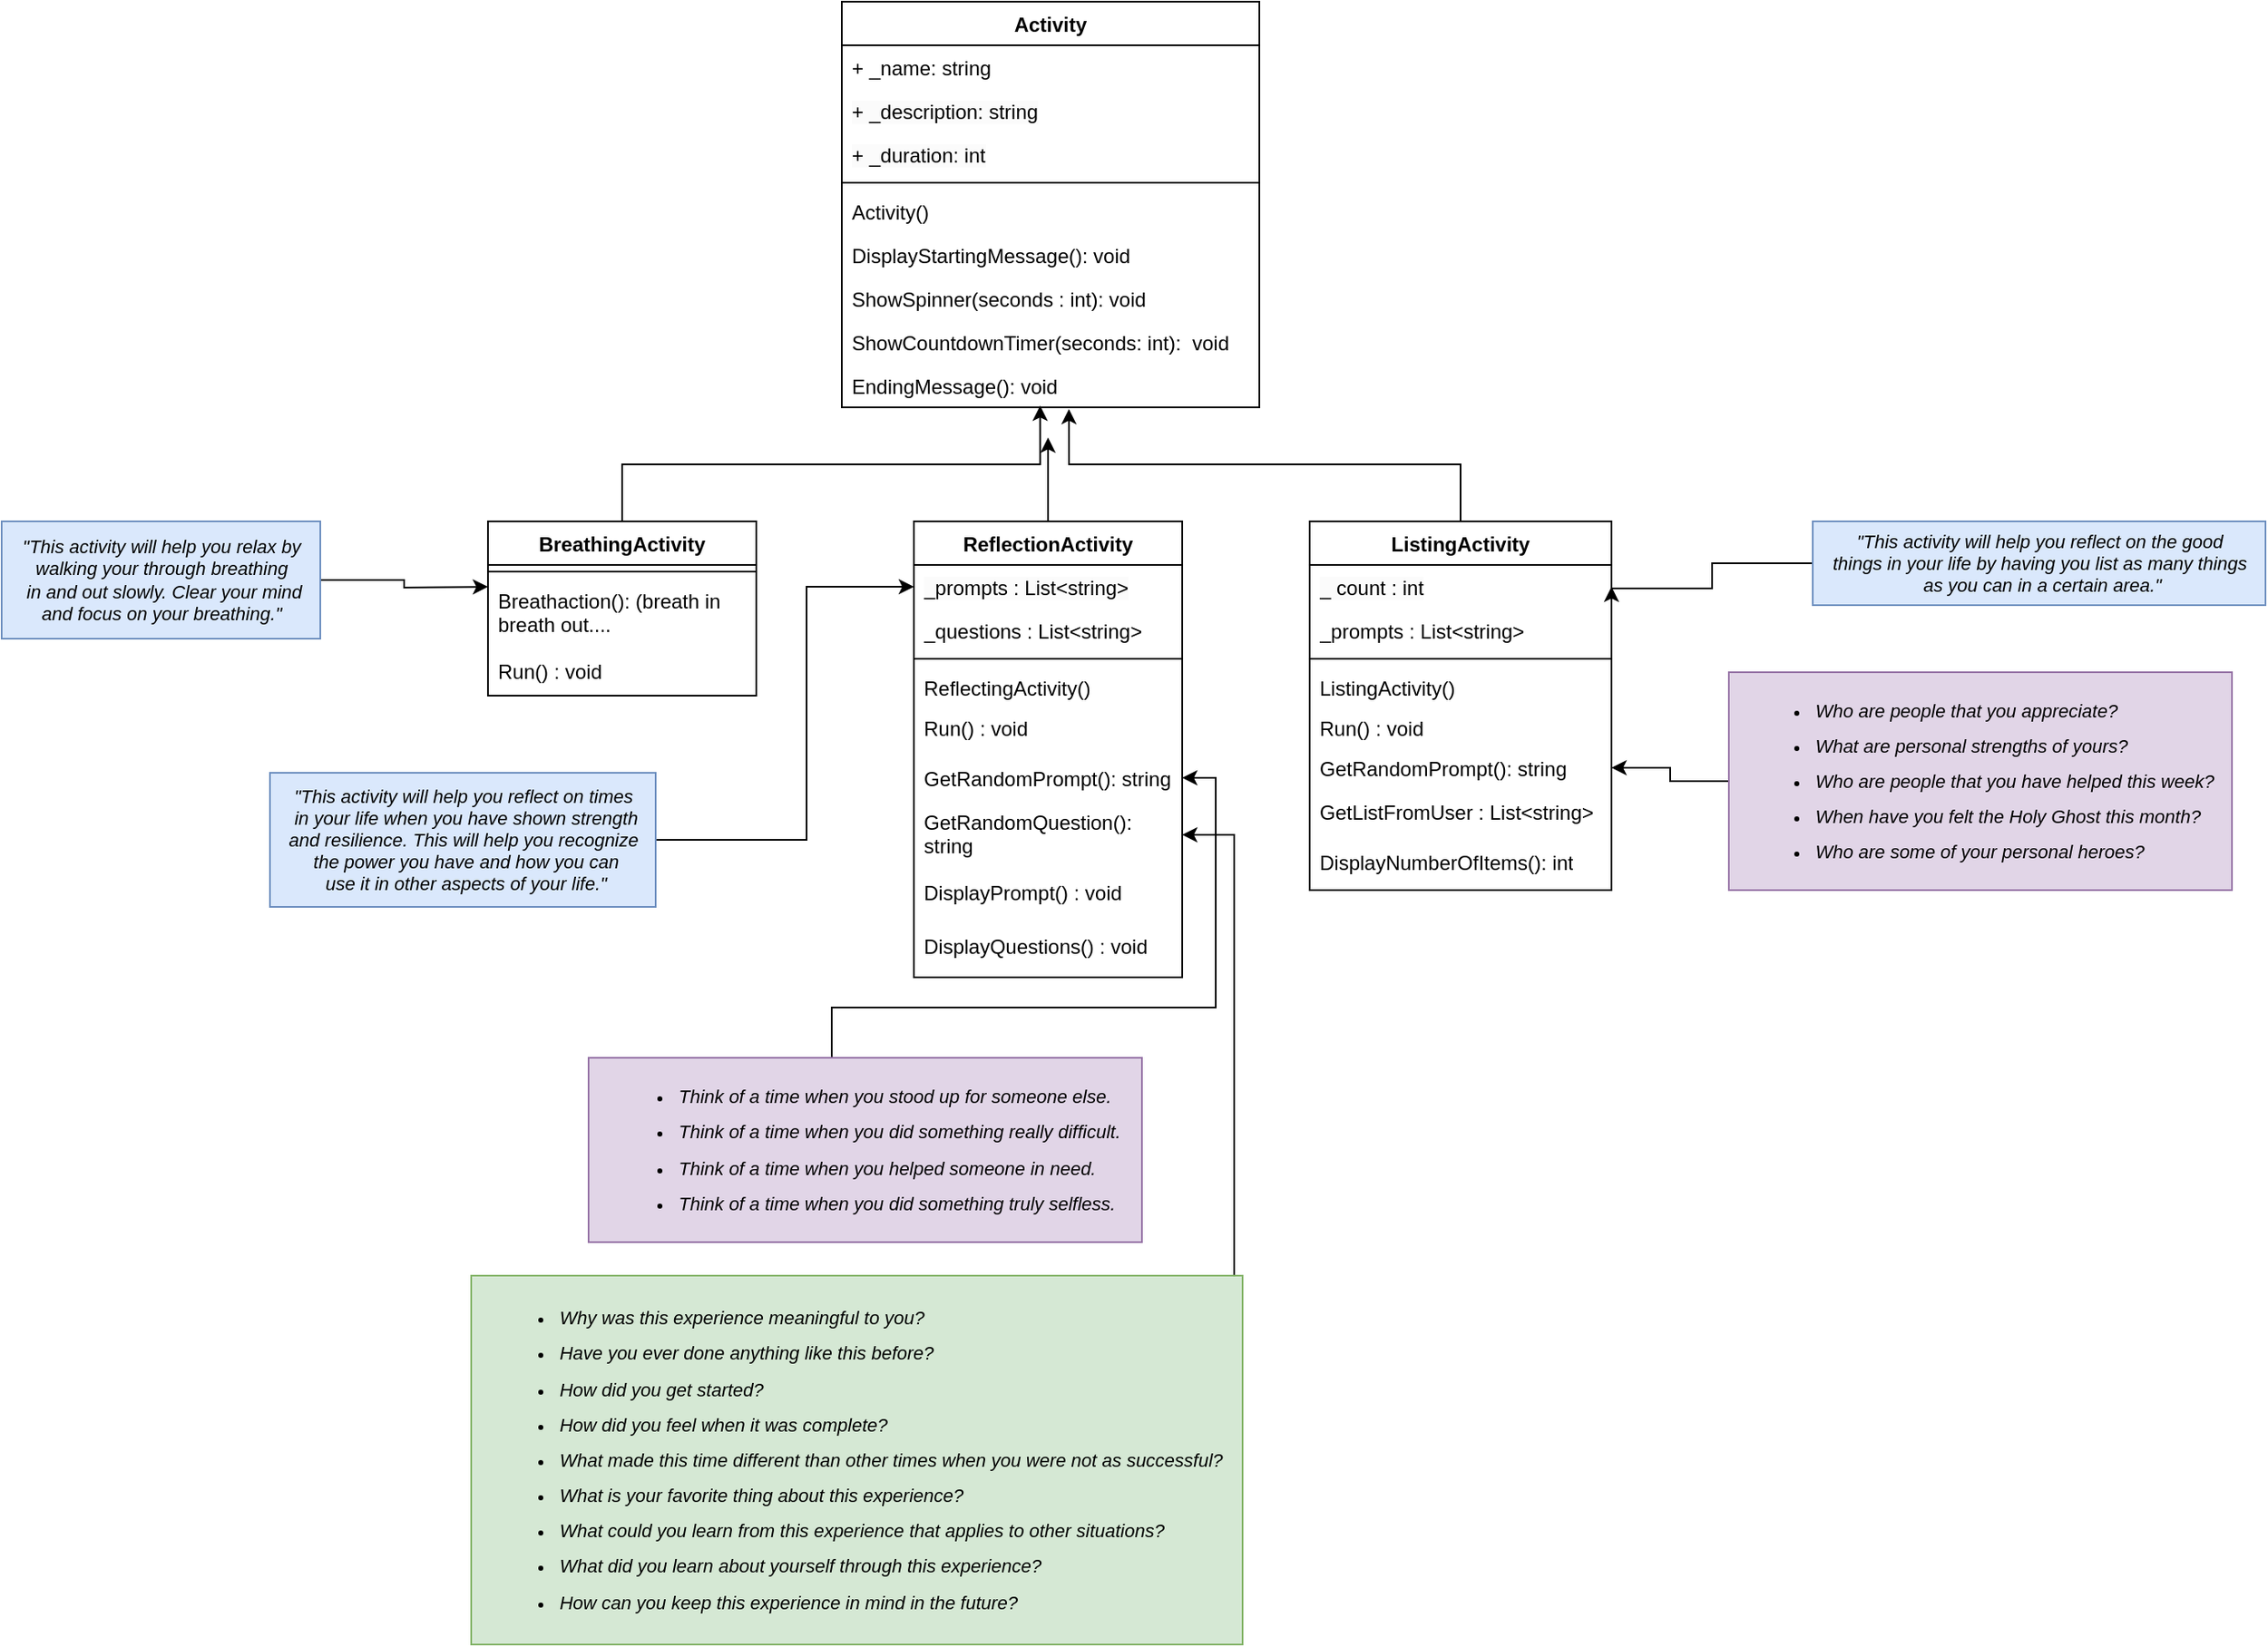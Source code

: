 <mxfile version="23.0.2" type="device">
  <diagram name="Página-1" id="En0zh5TMipR6Auo7EhX6">
    <mxGraphModel dx="2084" dy="760" grid="1" gridSize="10" guides="1" tooltips="1" connect="1" arrows="1" fold="1" page="1" pageScale="1" pageWidth="827" pageHeight="1169" math="0" shadow="0">
      <root>
        <mxCell id="0" />
        <mxCell id="1" parent="0" />
        <mxCell id="TflRWpkOfV3KCFZFqnfJ-2" value="Activity" style="swimlane;fontStyle=1;align=center;verticalAlign=top;childLayout=stackLayout;horizontal=1;startSize=26;horizontalStack=0;resizeParent=1;resizeParentMax=0;resizeLast=0;collapsible=1;marginBottom=0;whiteSpace=wrap;html=1;" parent="1" vertex="1">
          <mxGeometry x="291" y="300" width="249" height="242" as="geometry" />
        </mxCell>
        <mxCell id="TflRWpkOfV3KCFZFqnfJ-8" value="+ _name: string" style="text;strokeColor=none;fillColor=none;align=left;verticalAlign=top;spacingLeft=4;spacingRight=4;overflow=hidden;rotatable=0;points=[[0,0.5],[1,0.5]];portConstraint=eastwest;whiteSpace=wrap;html=1;" parent="TflRWpkOfV3KCFZFqnfJ-2" vertex="1">
          <mxGeometry y="26" width="249" height="26" as="geometry" />
        </mxCell>
        <mxCell id="TflRWpkOfV3KCFZFqnfJ-7" value="&lt;span style=&quot;color: rgb(0, 0, 0); font-family: Helvetica; font-size: 12px; font-style: normal; font-variant-ligatures: normal; font-variant-caps: normal; font-weight: 400; letter-spacing: normal; orphans: 2; text-align: left; text-indent: 0px; text-transform: none; widows: 2; word-spacing: 0px; -webkit-text-stroke-width: 0px; background-color: rgb(251, 251, 251); text-decoration-thickness: initial; text-decoration-style: initial; text-decoration-color: initial; float: none; display: inline !important;&quot;&gt;+ _description: string&lt;/span&gt;&lt;br&gt;" style="text;strokeColor=none;fillColor=none;align=left;verticalAlign=top;spacingLeft=4;spacingRight=4;overflow=hidden;rotatable=0;points=[[0,0.5],[1,0.5]];portConstraint=eastwest;whiteSpace=wrap;html=1;" parent="TflRWpkOfV3KCFZFqnfJ-2" vertex="1">
          <mxGeometry y="52" width="249" height="26" as="geometry" />
        </mxCell>
        <mxCell id="TflRWpkOfV3KCFZFqnfJ-6" value="&lt;span style=&quot;color: rgb(0, 0, 0); font-family: Helvetica; font-size: 12px; font-style: normal; font-variant-ligatures: normal; font-variant-caps: normal; font-weight: 400; letter-spacing: normal; orphans: 2; text-align: left; text-indent: 0px; text-transform: none; widows: 2; word-spacing: 0px; -webkit-text-stroke-width: 0px; background-color: rgb(251, 251, 251); text-decoration-thickness: initial; text-decoration-style: initial; text-decoration-color: initial; float: none; display: inline !important;&quot;&gt;+ _duration: int&lt;/span&gt;&lt;br&gt;" style="text;strokeColor=none;fillColor=none;align=left;verticalAlign=top;spacingLeft=4;spacingRight=4;overflow=hidden;rotatable=0;points=[[0,0.5],[1,0.5]];portConstraint=eastwest;whiteSpace=wrap;html=1;" parent="TflRWpkOfV3KCFZFqnfJ-2" vertex="1">
          <mxGeometry y="78" width="249" height="26" as="geometry" />
        </mxCell>
        <mxCell id="TflRWpkOfV3KCFZFqnfJ-4" value="" style="line;strokeWidth=1;fillColor=none;align=left;verticalAlign=middle;spacingTop=-1;spacingLeft=3;spacingRight=3;rotatable=0;labelPosition=right;points=[];portConstraint=eastwest;strokeColor=inherit;" parent="TflRWpkOfV3KCFZFqnfJ-2" vertex="1">
          <mxGeometry y="104" width="249" height="8" as="geometry" />
        </mxCell>
        <mxCell id="lzVltO1jM36C_09NWcoM-1" value="Activity()" style="text;strokeColor=none;fillColor=none;align=left;verticalAlign=top;spacingLeft=4;spacingRight=4;overflow=hidden;rotatable=0;points=[[0,0.5],[1,0.5]];portConstraint=eastwest;whiteSpace=wrap;html=1;" vertex="1" parent="TflRWpkOfV3KCFZFqnfJ-2">
          <mxGeometry y="112" width="249" height="26" as="geometry" />
        </mxCell>
        <mxCell id="TflRWpkOfV3KCFZFqnfJ-5" value="DisplayStartingMessage(): void" style="text;strokeColor=none;fillColor=none;align=left;verticalAlign=top;spacingLeft=4;spacingRight=4;overflow=hidden;rotatable=0;points=[[0,0.5],[1,0.5]];portConstraint=eastwest;whiteSpace=wrap;html=1;" parent="TflRWpkOfV3KCFZFqnfJ-2" vertex="1">
          <mxGeometry y="138" width="249" height="26" as="geometry" />
        </mxCell>
        <mxCell id="TflRWpkOfV3KCFZFqnfJ-50" value="ShowSpinner(seconds : int): void" style="text;strokeColor=none;fillColor=none;align=left;verticalAlign=top;spacingLeft=4;spacingRight=4;overflow=hidden;rotatable=0;points=[[0,0.5],[1,0.5]];portConstraint=eastwest;whiteSpace=wrap;html=1;" parent="TflRWpkOfV3KCFZFqnfJ-2" vertex="1">
          <mxGeometry y="164" width="249" height="26" as="geometry" />
        </mxCell>
        <mxCell id="TflRWpkOfV3KCFZFqnfJ-19" value="ShowCountdownTimer(seconds: int):&amp;nbsp; void" style="text;strokeColor=none;fillColor=none;align=left;verticalAlign=top;spacingLeft=4;spacingRight=4;overflow=hidden;rotatable=0;points=[[0,0.5],[1,0.5]];portConstraint=eastwest;whiteSpace=wrap;html=1;" parent="TflRWpkOfV3KCFZFqnfJ-2" vertex="1">
          <mxGeometry y="190" width="249" height="26" as="geometry" />
        </mxCell>
        <mxCell id="TflRWpkOfV3KCFZFqnfJ-9" value="EndingMessage(): void" style="text;strokeColor=none;fillColor=none;align=left;verticalAlign=top;spacingLeft=4;spacingRight=4;overflow=hidden;rotatable=0;points=[[0,0.5],[1,0.5]];portConstraint=eastwest;whiteSpace=wrap;html=1;" parent="TflRWpkOfV3KCFZFqnfJ-2" vertex="1">
          <mxGeometry y="216" width="249" height="26" as="geometry" />
        </mxCell>
        <mxCell id="TflRWpkOfV3KCFZFqnfJ-11" value="BreathingActivity" style="swimlane;fontStyle=1;align=center;verticalAlign=top;childLayout=stackLayout;horizontal=1;startSize=26;horizontalStack=0;resizeParent=1;resizeParentMax=0;resizeLast=0;collapsible=1;marginBottom=0;whiteSpace=wrap;html=1;" parent="1" vertex="1">
          <mxGeometry x="80" y="610" width="160" height="104" as="geometry" />
        </mxCell>
        <mxCell id="TflRWpkOfV3KCFZFqnfJ-16" value="" style="line;strokeWidth=1;fillColor=none;align=left;verticalAlign=middle;spacingTop=-1;spacingLeft=3;spacingRight=3;rotatable=0;labelPosition=right;points=[];portConstraint=eastwest;strokeColor=inherit;" parent="TflRWpkOfV3KCFZFqnfJ-11" vertex="1">
          <mxGeometry y="26" width="160" height="8" as="geometry" />
        </mxCell>
        <mxCell id="TflRWpkOfV3KCFZFqnfJ-17" value="Breathaction(): (breath in breath out...." style="text;strokeColor=none;fillColor=none;align=left;verticalAlign=top;spacingLeft=4;spacingRight=4;overflow=hidden;rotatable=0;points=[[0,0.5],[1,0.5]];portConstraint=eastwest;whiteSpace=wrap;html=1;" parent="TflRWpkOfV3KCFZFqnfJ-11" vertex="1">
          <mxGeometry y="34" width="160" height="42" as="geometry" />
        </mxCell>
        <mxCell id="lzVltO1jM36C_09NWcoM-3" value="Run() : void" style="text;strokeColor=none;fillColor=none;align=left;verticalAlign=top;spacingLeft=4;spacingRight=4;overflow=hidden;rotatable=0;points=[[0,0.5],[1,0.5]];portConstraint=eastwest;whiteSpace=wrap;html=1;" vertex="1" parent="TflRWpkOfV3KCFZFqnfJ-11">
          <mxGeometry y="76" width="160" height="28" as="geometry" />
        </mxCell>
        <mxCell id="TflRWpkOfV3KCFZFqnfJ-30" style="edgeStyle=orthogonalEdgeStyle;rounded=0;orthogonalLoop=1;jettySize=auto;html=1;" parent="1" source="TflRWpkOfV3KCFZFqnfJ-20" edge="1">
          <mxGeometry relative="1" as="geometry">
            <mxPoint x="414" y="560" as="targetPoint" />
          </mxGeometry>
        </mxCell>
        <mxCell id="TflRWpkOfV3KCFZFqnfJ-20" value="ReflectionActivity" style="swimlane;fontStyle=1;align=center;verticalAlign=top;childLayout=stackLayout;horizontal=1;startSize=26;horizontalStack=0;resizeParent=1;resizeParentMax=0;resizeLast=0;collapsible=1;marginBottom=0;whiteSpace=wrap;html=1;" parent="1" vertex="1">
          <mxGeometry x="334" y="610" width="160" height="272" as="geometry" />
        </mxCell>
        <mxCell id="TflRWpkOfV3KCFZFqnfJ-22" value="&lt;span style=&quot;color: rgb(0, 0, 0); font-family: Helvetica; font-size: 12px; font-style: normal; font-variant-ligatures: normal; font-variant-caps: normal; font-weight: 400; letter-spacing: normal; orphans: 2; text-align: left; text-indent: 0px; text-transform: none; widows: 2; word-spacing: 0px; -webkit-text-stroke-width: 0px; background-color: rgb(251, 251, 251); text-decoration-thickness: initial; text-decoration-style: initial; text-decoration-color: initial; float: none; display: inline !important;&quot;&gt;_prompts : List&amp;lt;string&amp;gt;&lt;/span&gt;" style="text;strokeColor=none;fillColor=none;align=left;verticalAlign=top;spacingLeft=4;spacingRight=4;overflow=hidden;rotatable=0;points=[[0,0.5],[1,0.5]];portConstraint=eastwest;whiteSpace=wrap;html=1;" parent="TflRWpkOfV3KCFZFqnfJ-20" vertex="1">
          <mxGeometry y="26" width="160" height="26" as="geometry" />
        </mxCell>
        <mxCell id="lzVltO1jM36C_09NWcoM-4" value="_questions : List&amp;lt;string&amp;gt;" style="text;strokeColor=none;fillColor=none;align=left;verticalAlign=top;spacingLeft=4;spacingRight=4;overflow=hidden;rotatable=0;points=[[0,0.5],[1,0.5]];portConstraint=eastwest;whiteSpace=wrap;html=1;" vertex="1" parent="TflRWpkOfV3KCFZFqnfJ-20">
          <mxGeometry y="52" width="160" height="26" as="geometry" />
        </mxCell>
        <mxCell id="TflRWpkOfV3KCFZFqnfJ-25" value="" style="line;strokeWidth=1;fillColor=none;align=left;verticalAlign=middle;spacingTop=-1;spacingLeft=3;spacingRight=3;rotatable=0;labelPosition=right;points=[];portConstraint=eastwest;strokeColor=inherit;" parent="TflRWpkOfV3KCFZFqnfJ-20" vertex="1">
          <mxGeometry y="78" width="160" height="8" as="geometry" />
        </mxCell>
        <mxCell id="lzVltO1jM36C_09NWcoM-5" value="ReflectingActivity()" style="text;strokeColor=none;fillColor=none;align=left;verticalAlign=top;spacingLeft=4;spacingRight=4;overflow=hidden;rotatable=0;points=[[0,0.5],[1,0.5]];portConstraint=eastwest;whiteSpace=wrap;html=1;" vertex="1" parent="TflRWpkOfV3KCFZFqnfJ-20">
          <mxGeometry y="86" width="160" height="24" as="geometry" />
        </mxCell>
        <mxCell id="lzVltO1jM36C_09NWcoM-7" value="Run() : void" style="text;strokeColor=none;fillColor=none;align=left;verticalAlign=top;spacingLeft=4;spacingRight=4;overflow=hidden;rotatable=0;points=[[0,0.5],[1,0.5]];portConstraint=eastwest;whiteSpace=wrap;html=1;" vertex="1" parent="TflRWpkOfV3KCFZFqnfJ-20">
          <mxGeometry y="110" width="160" height="30" as="geometry" />
        </mxCell>
        <mxCell id="TflRWpkOfV3KCFZFqnfJ-33" value="GetRandomPrompt(): string" style="text;strokeColor=none;fillColor=none;align=left;verticalAlign=top;spacingLeft=4;spacingRight=4;overflow=hidden;rotatable=0;points=[[0,0.5],[1,0.5]];portConstraint=eastwest;whiteSpace=wrap;html=1;" parent="TflRWpkOfV3KCFZFqnfJ-20" vertex="1">
          <mxGeometry y="140" width="160" height="26" as="geometry" />
        </mxCell>
        <mxCell id="TflRWpkOfV3KCFZFqnfJ-34" value="GetRandomQuestion(): string" style="text;strokeColor=none;fillColor=none;align=left;verticalAlign=top;spacingLeft=4;spacingRight=4;overflow=hidden;rotatable=0;points=[[0,0.5],[1,0.5]];portConstraint=eastwest;whiteSpace=wrap;html=1;" parent="TflRWpkOfV3KCFZFqnfJ-20" vertex="1">
          <mxGeometry y="166" width="160" height="42" as="geometry" />
        </mxCell>
        <mxCell id="lzVltO1jM36C_09NWcoM-8" value="DisplayPrompt() : void" style="text;strokeColor=none;fillColor=none;align=left;verticalAlign=top;spacingLeft=4;spacingRight=4;overflow=hidden;rotatable=0;points=[[0,0.5],[1,0.5]];portConstraint=eastwest;whiteSpace=wrap;html=1;" vertex="1" parent="TflRWpkOfV3KCFZFqnfJ-20">
          <mxGeometry y="208" width="160" height="32" as="geometry" />
        </mxCell>
        <mxCell id="lzVltO1jM36C_09NWcoM-9" value="DisplayQuestions() : void" style="text;strokeColor=none;fillColor=none;align=left;verticalAlign=top;spacingLeft=4;spacingRight=4;overflow=hidden;rotatable=0;points=[[0,0.5],[1,0.5]];portConstraint=eastwest;whiteSpace=wrap;html=1;" vertex="1" parent="TflRWpkOfV3KCFZFqnfJ-20">
          <mxGeometry y="240" width="160" height="32" as="geometry" />
        </mxCell>
        <mxCell id="TflRWpkOfV3KCFZFqnfJ-28" style="edgeStyle=orthogonalEdgeStyle;rounded=0;orthogonalLoop=1;jettySize=auto;html=1;entryX=0;entryY=0.5;entryDx=0;entryDy=0;" parent="1" source="TflRWpkOfV3KCFZFqnfJ-27" edge="1">
          <mxGeometry relative="1" as="geometry">
            <mxPoint x="80" y="649" as="targetPoint" />
          </mxGeometry>
        </mxCell>
        <mxCell id="TflRWpkOfV3KCFZFqnfJ-27" value="&lt;em style=&quot;font-family: Montserrat, Helvetica, sans-serif; font-size: 11px; text-align: left;&quot;&gt;&quot;This activity will help you relax by &lt;br style=&quot;font-size: 11px;&quot;&gt;walking your through breathing&lt;br style=&quot;font-size: 11px;&quot;&gt;&amp;nbsp;in and out slowly. Clear your mind &lt;br style=&quot;font-size: 11px;&quot;&gt;and focus on your breathing.&quot;&lt;/em&gt;" style="text;html=1;align=center;verticalAlign=middle;resizable=0;points=[];autosize=1;strokeColor=#6c8ebf;fillColor=#dae8fc;fontSize=11;" parent="1" vertex="1">
          <mxGeometry x="-210" y="610" width="190" height="70" as="geometry" />
        </mxCell>
        <mxCell id="TflRWpkOfV3KCFZFqnfJ-29" style="edgeStyle=orthogonalEdgeStyle;rounded=0;orthogonalLoop=1;jettySize=auto;html=1;entryX=0.475;entryY=0.962;entryDx=0;entryDy=0;entryPerimeter=0;" parent="1" source="TflRWpkOfV3KCFZFqnfJ-11" target="TflRWpkOfV3KCFZFqnfJ-9" edge="1">
          <mxGeometry relative="1" as="geometry" />
        </mxCell>
        <mxCell id="TflRWpkOfV3KCFZFqnfJ-32" style="edgeStyle=orthogonalEdgeStyle;rounded=0;orthogonalLoop=1;jettySize=auto;html=1;entryX=0;entryY=0.5;entryDx=0;entryDy=0;" parent="1" source="TflRWpkOfV3KCFZFqnfJ-31" target="TflRWpkOfV3KCFZFqnfJ-22" edge="1">
          <mxGeometry relative="1" as="geometry">
            <Array as="points">
              <mxPoint x="270" y="649" />
            </Array>
          </mxGeometry>
        </mxCell>
        <mxCell id="TflRWpkOfV3KCFZFqnfJ-31" value="&lt;em style=&quot;font-family: Montserrat, Helvetica, sans-serif; font-size: 11px; text-align: left;&quot;&gt;&quot;This activity will help you reflect on times&lt;br&gt;&amp;nbsp;in your life when you have shown strength &lt;br&gt;and resilience. This will help you recognize&lt;br&gt;&amp;nbsp;the power you have and how you can&lt;br&gt;&amp;nbsp;use it in other aspects of your life.&quot;&lt;/em&gt;" style="text;html=1;align=center;verticalAlign=middle;resizable=0;points=[];autosize=1;strokeColor=#6c8ebf;fillColor=#dae8fc;fontSize=11;" parent="1" vertex="1">
          <mxGeometry x="-50" y="760" width="230" height="80" as="geometry" />
        </mxCell>
        <mxCell id="TflRWpkOfV3KCFZFqnfJ-36" style="edgeStyle=orthogonalEdgeStyle;rounded=0;orthogonalLoop=1;jettySize=auto;html=1;entryX=1;entryY=0.5;entryDx=0;entryDy=0;" parent="1" source="TflRWpkOfV3KCFZFqnfJ-35" target="TflRWpkOfV3KCFZFqnfJ-33" edge="1">
          <mxGeometry relative="1" as="geometry">
            <Array as="points">
              <mxPoint x="285" y="900" />
              <mxPoint x="514" y="900" />
              <mxPoint x="514" y="763" />
            </Array>
          </mxGeometry>
        </mxCell>
        <mxCell id="TflRWpkOfV3KCFZFqnfJ-35" value="&lt;ul style=&quot;font-family: Montserrat, Helvetica, sans-serif; font-size: 11px; text-align: left;&quot;&gt;&lt;li style=&quot;margin-bottom: 0.5rem; margin-top: 0.5rem; font-size: 11px;&quot;&gt;&lt;em style=&quot;font-size: 11px;&quot;&gt;Think of a time when you stood up for someone else.&lt;/em&gt;&lt;/li&gt;&lt;li style=&quot;margin-bottom: 0.5rem; font-size: 11px;&quot;&gt;&lt;em style=&quot;font-size: 11px;&quot;&gt;Think of a time when you did something really difficult.&lt;/em&gt;&lt;/li&gt;&lt;li style=&quot;margin-bottom: 0.5rem; font-size: 11px;&quot;&gt;&lt;em style=&quot;font-size: 11px;&quot;&gt;Think of a time when you helped someone in need.&lt;/em&gt;&lt;/li&gt;&lt;li style=&quot;margin-bottom: 0.5rem; font-size: 11px;&quot;&gt;&lt;em style=&quot;font-size: 11px;&quot;&gt;Think of a time when you did something truly selfless.&lt;/em&gt;&lt;/li&gt;&lt;/ul&gt;" style="text;html=1;align=center;verticalAlign=middle;resizable=0;points=[];autosize=1;strokeColor=#9673a6;fillColor=#e1d5e7;fontSize=11;" parent="1" vertex="1">
          <mxGeometry x="140" y="930" width="330" height="110" as="geometry" />
        </mxCell>
        <mxCell id="TflRWpkOfV3KCFZFqnfJ-38" style="edgeStyle=orthogonalEdgeStyle;rounded=0;orthogonalLoop=1;jettySize=auto;html=1;entryX=1;entryY=0.5;entryDx=0;entryDy=0;" parent="1" source="TflRWpkOfV3KCFZFqnfJ-37" target="TflRWpkOfV3KCFZFqnfJ-34" edge="1">
          <mxGeometry relative="1" as="geometry">
            <Array as="points">
              <mxPoint x="525" y="797" />
            </Array>
          </mxGeometry>
        </mxCell>
        <mxCell id="TflRWpkOfV3KCFZFqnfJ-37" value="&lt;ul style=&quot;font-family: Montserrat, Helvetica, sans-serif; font-size: 11px; text-align: left;&quot;&gt;&lt;li style=&quot;margin-bottom: 0.5rem; margin-top: 0.5rem; font-size: 11px;&quot;&gt;&lt;em style=&quot;font-size: 11px;&quot;&gt;Why was this experience meaningful to you?&lt;/em&gt;&lt;/li&gt;&lt;li style=&quot;margin-bottom: 0.5rem; font-size: 11px;&quot;&gt;&lt;em style=&quot;font-size: 11px;&quot;&gt;Have you ever done anything like this before?&lt;/em&gt;&lt;/li&gt;&lt;li style=&quot;margin-bottom: 0.5rem; font-size: 11px;&quot;&gt;&lt;em style=&quot;font-size: 11px;&quot;&gt;How did you get started?&lt;/em&gt;&lt;/li&gt;&lt;li style=&quot;margin-bottom: 0.5rem; font-size: 11px;&quot;&gt;&lt;em style=&quot;font-size: 11px;&quot;&gt;How did you feel when it was complete?&lt;/em&gt;&lt;/li&gt;&lt;li style=&quot;margin-bottom: 0.5rem; font-size: 11px;&quot;&gt;&lt;em style=&quot;font-size: 11px;&quot;&gt;What made this time different than other times when you were not as successful?&lt;/em&gt;&lt;/li&gt;&lt;li style=&quot;margin-bottom: 0.5rem; font-size: 11px;&quot;&gt;&lt;em style=&quot;font-size: 11px;&quot;&gt;What is your favorite thing about this experience?&lt;/em&gt;&lt;/li&gt;&lt;li style=&quot;margin-bottom: 0.5rem; font-size: 11px;&quot;&gt;&lt;em style=&quot;font-size: 11px;&quot;&gt;What could you learn from this experience that applies to other situations?&lt;/em&gt;&lt;/li&gt;&lt;li style=&quot;margin-bottom: 0.5rem; font-size: 11px;&quot;&gt;&lt;em style=&quot;font-size: 11px;&quot;&gt;What did you learn about yourself through this experience?&lt;/em&gt;&lt;/li&gt;&lt;li style=&quot;margin-bottom: 0.5rem; font-size: 11px;&quot;&gt;&lt;em style=&quot;font-size: 11px;&quot;&gt;How can you keep this experience in mind in the future?&lt;/em&gt;&lt;/li&gt;&lt;/ul&gt;" style="text;html=1;align=center;verticalAlign=middle;resizable=0;points=[];autosize=1;strokeColor=#82b366;fillColor=#d5e8d4;fontSize=11;" parent="1" vertex="1">
          <mxGeometry x="70" y="1060" width="460" height="220" as="geometry" />
        </mxCell>
        <mxCell id="TflRWpkOfV3KCFZFqnfJ-39" value="ListingActivity" style="swimlane;fontStyle=1;align=center;verticalAlign=top;childLayout=stackLayout;horizontal=1;startSize=26;horizontalStack=0;resizeParent=1;resizeParentMax=0;resizeLast=0;collapsible=1;marginBottom=0;whiteSpace=wrap;html=1;" parent="1" vertex="1">
          <mxGeometry x="570" y="610" width="180" height="220" as="geometry" />
        </mxCell>
        <mxCell id="TflRWpkOfV3KCFZFqnfJ-40" value="&lt;span style=&quot;color: rgb(0, 0, 0); font-family: Helvetica; font-size: 12px; font-style: normal; font-variant-ligatures: normal; font-variant-caps: normal; font-weight: 400; letter-spacing: normal; orphans: 2; text-align: left; text-indent: 0px; text-transform: none; widows: 2; word-spacing: 0px; -webkit-text-stroke-width: 0px; background-color: rgb(251, 251, 251); text-decoration-thickness: initial; text-decoration-style: initial; text-decoration-color: initial; float: none; display: inline !important;&quot;&gt;_ count : int&lt;/span&gt;" style="text;strokeColor=none;fillColor=none;align=left;verticalAlign=top;spacingLeft=4;spacingRight=4;overflow=hidden;rotatable=0;points=[[0,0.5],[1,0.5]];portConstraint=eastwest;whiteSpace=wrap;html=1;" parent="TflRWpkOfV3KCFZFqnfJ-39" vertex="1">
          <mxGeometry y="26" width="180" height="26" as="geometry" />
        </mxCell>
        <mxCell id="lzVltO1jM36C_09NWcoM-10" value="_prompts : List&amp;lt;string&amp;gt;" style="text;strokeColor=none;fillColor=none;align=left;verticalAlign=top;spacingLeft=4;spacingRight=4;overflow=hidden;rotatable=0;points=[[0,0.5],[1,0.5]];portConstraint=eastwest;whiteSpace=wrap;html=1;" vertex="1" parent="TflRWpkOfV3KCFZFqnfJ-39">
          <mxGeometry y="52" width="180" height="26" as="geometry" />
        </mxCell>
        <mxCell id="TflRWpkOfV3KCFZFqnfJ-41" value="" style="line;strokeWidth=1;fillColor=none;align=left;verticalAlign=middle;spacingTop=-1;spacingLeft=3;spacingRight=3;rotatable=0;labelPosition=right;points=[];portConstraint=eastwest;strokeColor=inherit;" parent="TflRWpkOfV3KCFZFqnfJ-39" vertex="1">
          <mxGeometry y="78" width="180" height="8" as="geometry" />
        </mxCell>
        <mxCell id="lzVltO1jM36C_09NWcoM-11" value="ListingActivity()" style="text;strokeColor=none;fillColor=none;align=left;verticalAlign=top;spacingLeft=4;spacingRight=4;overflow=hidden;rotatable=0;points=[[0,0.5],[1,0.5]];portConstraint=eastwest;whiteSpace=wrap;html=1;" vertex="1" parent="TflRWpkOfV3KCFZFqnfJ-39">
          <mxGeometry y="86" width="180" height="24" as="geometry" />
        </mxCell>
        <mxCell id="lzVltO1jM36C_09NWcoM-12" value="Run() : void" style="text;strokeColor=none;fillColor=none;align=left;verticalAlign=top;spacingLeft=4;spacingRight=4;overflow=hidden;rotatable=0;points=[[0,0.5],[1,0.5]];portConstraint=eastwest;whiteSpace=wrap;html=1;" vertex="1" parent="TflRWpkOfV3KCFZFqnfJ-39">
          <mxGeometry y="110" width="180" height="24" as="geometry" />
        </mxCell>
        <mxCell id="TflRWpkOfV3KCFZFqnfJ-42" value="GetRandomPrompt(): string" style="text;strokeColor=none;fillColor=none;align=left;verticalAlign=top;spacingLeft=4;spacingRight=4;overflow=hidden;rotatable=0;points=[[0,0.5],[1,0.5]];portConstraint=eastwest;whiteSpace=wrap;html=1;" parent="TflRWpkOfV3KCFZFqnfJ-39" vertex="1">
          <mxGeometry y="134" width="180" height="26" as="geometry" />
        </mxCell>
        <mxCell id="lzVltO1jM36C_09NWcoM-13" value="GetListFromUser : List&amp;lt;string&amp;gt;" style="text;strokeColor=none;fillColor=none;align=left;verticalAlign=top;spacingLeft=4;spacingRight=4;overflow=hidden;rotatable=0;points=[[0,0.5],[1,0.5]];portConstraint=eastwest;whiteSpace=wrap;html=1;" vertex="1" parent="TflRWpkOfV3KCFZFqnfJ-39">
          <mxGeometry y="160" width="180" height="30" as="geometry" />
        </mxCell>
        <mxCell id="TflRWpkOfV3KCFZFqnfJ-43" value="DisplayNumberOfItems(): int" style="text;strokeColor=none;fillColor=none;align=left;verticalAlign=top;spacingLeft=4;spacingRight=4;overflow=hidden;rotatable=0;points=[[0,0.5],[1,0.5]];portConstraint=eastwest;whiteSpace=wrap;html=1;" parent="TflRWpkOfV3KCFZFqnfJ-39" vertex="1">
          <mxGeometry y="190" width="180" height="30" as="geometry" />
        </mxCell>
        <mxCell id="TflRWpkOfV3KCFZFqnfJ-46" style="edgeStyle=orthogonalEdgeStyle;rounded=0;orthogonalLoop=1;jettySize=auto;html=1;entryX=1;entryY=0.5;entryDx=0;entryDy=0;" parent="1" source="TflRWpkOfV3KCFZFqnfJ-45" target="TflRWpkOfV3KCFZFqnfJ-40" edge="1">
          <mxGeometry relative="1" as="geometry">
            <Array as="points">
              <mxPoint x="810" y="635" />
              <mxPoint x="810" y="650" />
            </Array>
          </mxGeometry>
        </mxCell>
        <mxCell id="TflRWpkOfV3KCFZFqnfJ-45" value="&lt;em style=&quot;font-family: Montserrat, Helvetica, sans-serif; font-size: 11px; text-align: left;&quot;&gt;&quot;This activity will help you reflect on the good &lt;br&gt;things in your life by having you list as many things&lt;br&gt;&amp;nbsp;as you can in a certain area.&quot;&lt;/em&gt;" style="text;html=1;align=center;verticalAlign=middle;resizable=0;points=[];autosize=1;strokeColor=#6c8ebf;fillColor=#dae8fc;fontSize=11;" parent="1" vertex="1">
          <mxGeometry x="870" y="610" width="270" height="50" as="geometry" />
        </mxCell>
        <mxCell id="TflRWpkOfV3KCFZFqnfJ-47" style="edgeStyle=orthogonalEdgeStyle;rounded=0;orthogonalLoop=1;jettySize=auto;html=1;entryX=0.544;entryY=1.038;entryDx=0;entryDy=0;entryPerimeter=0;" parent="1" source="TflRWpkOfV3KCFZFqnfJ-39" target="TflRWpkOfV3KCFZFqnfJ-9" edge="1">
          <mxGeometry relative="1" as="geometry" />
        </mxCell>
        <mxCell id="TflRWpkOfV3KCFZFqnfJ-49" style="edgeStyle=orthogonalEdgeStyle;rounded=0;orthogonalLoop=1;jettySize=auto;html=1;entryX=1;entryY=0.5;entryDx=0;entryDy=0;" parent="1" source="TflRWpkOfV3KCFZFqnfJ-48" target="TflRWpkOfV3KCFZFqnfJ-42" edge="1">
          <mxGeometry relative="1" as="geometry" />
        </mxCell>
        <mxCell id="TflRWpkOfV3KCFZFqnfJ-48" value="&lt;ul style=&quot;font-family: Montserrat, Helvetica, sans-serif; font-size: 11px; text-align: left;&quot;&gt;&lt;li style=&quot;margin-bottom: 0.5rem; margin-top: 0.5rem; font-size: 11px;&quot;&gt;&lt;em style=&quot;font-size: 11px;&quot;&gt;Who are people that you appreciate?&lt;/em&gt;&lt;/li&gt;&lt;li style=&quot;margin-bottom: 0.5rem; font-size: 11px;&quot;&gt;&lt;em style=&quot;font-size: 11px;&quot;&gt;What are personal strengths of yours?&lt;/em&gt;&lt;/li&gt;&lt;li style=&quot;margin-bottom: 0.5rem; font-size: 11px;&quot;&gt;&lt;em style=&quot;font-size: 11px;&quot;&gt;Who are people that you have helped this week?&lt;/em&gt;&lt;/li&gt;&lt;li style=&quot;margin-bottom: 0.5rem; font-size: 11px;&quot;&gt;&lt;em style=&quot;font-size: 11px;&quot;&gt;When have you felt the Holy Ghost this month?&lt;/em&gt;&lt;/li&gt;&lt;li style=&quot;margin-bottom: 0.5rem; font-size: 11px;&quot;&gt;&lt;em style=&quot;font-size: 11px;&quot;&gt;Who are some of your personal heroes?&lt;/em&gt;&lt;/li&gt;&lt;/ul&gt;" style="text;html=1;align=center;verticalAlign=middle;resizable=0;points=[];autosize=1;strokeColor=#9673a6;fillColor=#e1d5e7;fontSize=11;" parent="1" vertex="1">
          <mxGeometry x="820" y="700" width="300" height="130" as="geometry" />
        </mxCell>
      </root>
    </mxGraphModel>
  </diagram>
</mxfile>
